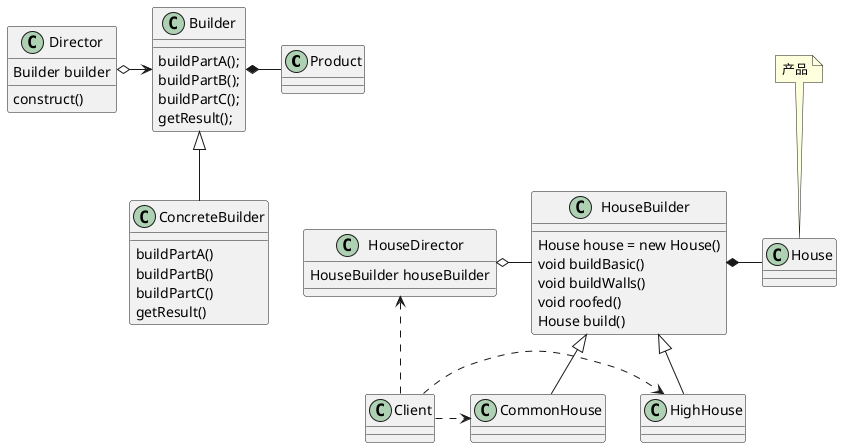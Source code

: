 @startuml
class Product
class Builder {
    buildPartA();
    buildPartB();
    buildPartC();
    getResult();
}
class ConcreteBuilder {
    buildPartA()
    buildPartB()
    buildPartC()
    getResult()
}
class Director {
    Builder builder
    construct()
}
Director o-> Builder
Builder *- Product
Builder <|-- ConcreteBuilder



class House

note top of House: 产品

class HouseBuilder{
    House house = new House()
    void buildBasic()
    void buildWalls()
    void roofed()
    House build()
}

class CommonHouse
class HighHouse
class HouseDirector{
    HouseBuilder houseBuilder
}
class Client

HouseBuilder *- House
HouseDirector o- HouseBuilder
HouseBuilder <|-- CommonHouse
HouseBuilder <|-- HighHouse

HouseDirector <.. Client
Client .> HighHouse
Client .> CommonHouse
@enduml
